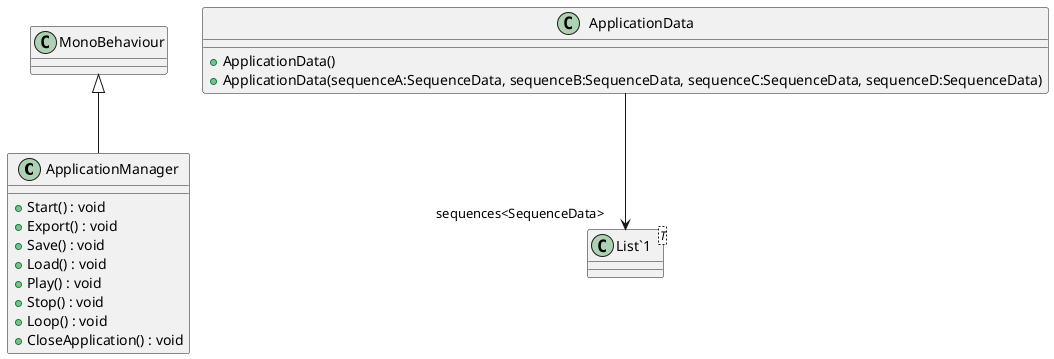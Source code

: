 @startuml
class ApplicationManager {
    + Start() : void
    + Export() : void
    + Save() : void
    + Load() : void
    + Play() : void
    + Stop() : void
    + Loop() : void
    + CloseApplication() : void
}
class ApplicationData {
    + ApplicationData()
    + ApplicationData(sequenceA:SequenceData, sequenceB:SequenceData, sequenceC:SequenceData, sequenceD:SequenceData)
}
class "List`1"<T> {
}
MonoBehaviour <|-- ApplicationManager
ApplicationData --> "sequences<SequenceData>" "List`1"
@enduml
